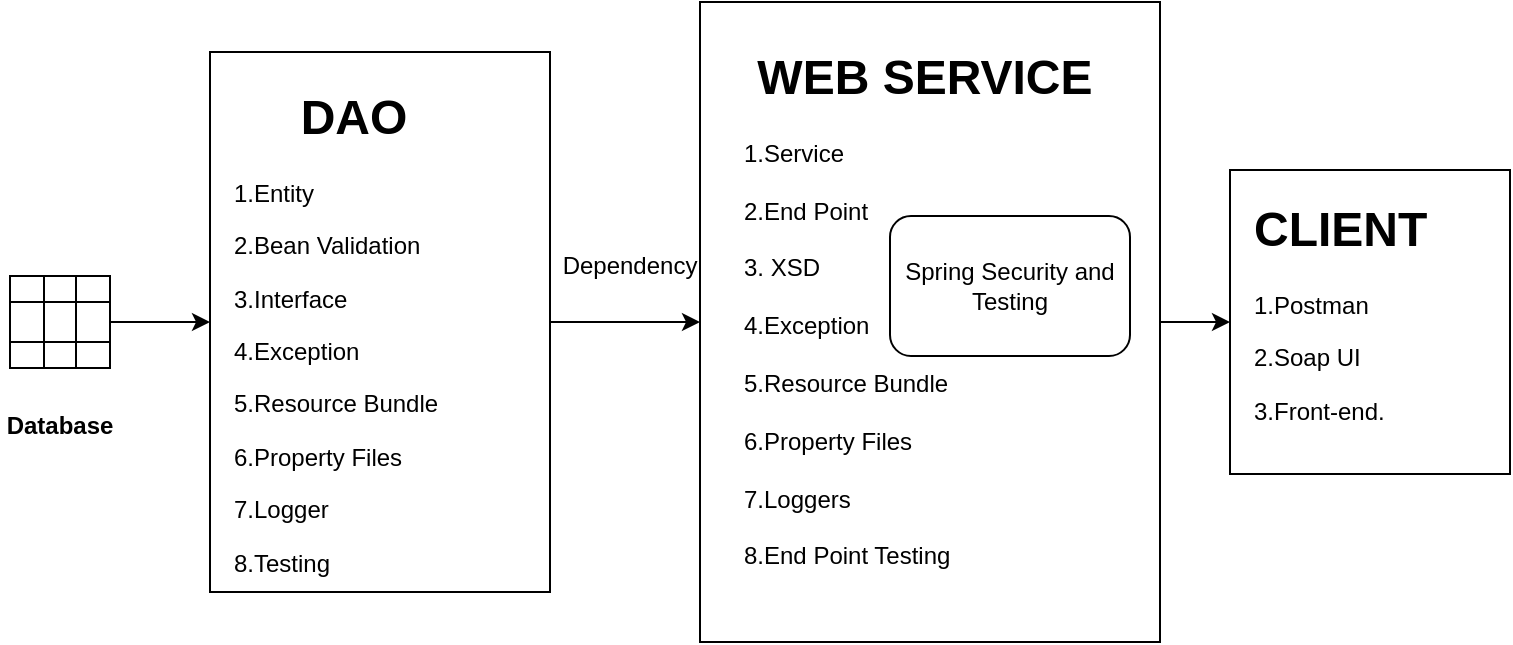 <mxfile version="24.2.2" type="device">
  <diagram name="Page-1" id="I3-BH7yZGHfOUA6jagyn">
    <mxGraphModel dx="1050" dy="557" grid="1" gridSize="10" guides="1" tooltips="1" connect="1" arrows="1" fold="1" page="1" pageScale="1" pageWidth="850" pageHeight="1100" math="0" shadow="0">
      <root>
        <mxCell id="0" />
        <mxCell id="1" parent="0" />
        <mxCell id="CsFe56MSUwyEUghTDQss-27" value="" style="edgeStyle=orthogonalEdgeStyle;rounded=0;orthogonalLoop=1;jettySize=auto;html=1;" edge="1" parent="1" source="CsFe56MSUwyEUghTDQss-1" target="CsFe56MSUwyEUghTDQss-15">
          <mxGeometry relative="1" as="geometry" />
        </mxCell>
        <mxCell id="CsFe56MSUwyEUghTDQss-1" value="" style="shape=table;startSize=0;container=1;collapsible=0;childLayout=tableLayout;fontSize=16;" vertex="1" parent="1">
          <mxGeometry x="80" y="230" width="50" height="46" as="geometry" />
        </mxCell>
        <mxCell id="CsFe56MSUwyEUghTDQss-2" value="" style="shape=tableRow;horizontal=0;startSize=0;swimlaneHead=0;swimlaneBody=0;strokeColor=inherit;top=0;left=0;bottom=0;right=0;collapsible=0;dropTarget=0;fillColor=none;points=[[0,0.5],[1,0.5]];portConstraint=eastwest;fontSize=16;" vertex="1" parent="CsFe56MSUwyEUghTDQss-1">
          <mxGeometry width="50" height="13" as="geometry" />
        </mxCell>
        <mxCell id="CsFe56MSUwyEUghTDQss-3" value="" style="shape=partialRectangle;html=1;whiteSpace=wrap;connectable=0;strokeColor=inherit;overflow=hidden;fillColor=none;top=0;left=0;bottom=0;right=0;pointerEvents=1;fontSize=16;" vertex="1" parent="CsFe56MSUwyEUghTDQss-2">
          <mxGeometry width="17" height="13" as="geometry">
            <mxRectangle width="17" height="13" as="alternateBounds" />
          </mxGeometry>
        </mxCell>
        <mxCell id="CsFe56MSUwyEUghTDQss-4" value="" style="shape=partialRectangle;html=1;whiteSpace=wrap;connectable=0;strokeColor=inherit;overflow=hidden;fillColor=none;top=0;left=0;bottom=0;right=0;pointerEvents=1;fontSize=16;" vertex="1" parent="CsFe56MSUwyEUghTDQss-2">
          <mxGeometry x="17" width="16" height="13" as="geometry">
            <mxRectangle width="16" height="13" as="alternateBounds" />
          </mxGeometry>
        </mxCell>
        <mxCell id="CsFe56MSUwyEUghTDQss-5" value="" style="shape=partialRectangle;html=1;whiteSpace=wrap;connectable=0;strokeColor=inherit;overflow=hidden;fillColor=none;top=0;left=0;bottom=0;right=0;pointerEvents=1;fontSize=16;" vertex="1" parent="CsFe56MSUwyEUghTDQss-2">
          <mxGeometry x="33" width="17" height="13" as="geometry">
            <mxRectangle width="17" height="13" as="alternateBounds" />
          </mxGeometry>
        </mxCell>
        <mxCell id="CsFe56MSUwyEUghTDQss-6" value="" style="shape=tableRow;horizontal=0;startSize=0;swimlaneHead=0;swimlaneBody=0;strokeColor=inherit;top=0;left=0;bottom=0;right=0;collapsible=0;dropTarget=0;fillColor=none;points=[[0,0.5],[1,0.5]];portConstraint=eastwest;fontSize=16;" vertex="1" parent="CsFe56MSUwyEUghTDQss-1">
          <mxGeometry y="13" width="50" height="20" as="geometry" />
        </mxCell>
        <mxCell id="CsFe56MSUwyEUghTDQss-7" value="" style="shape=partialRectangle;html=1;whiteSpace=wrap;connectable=0;strokeColor=inherit;overflow=hidden;fillColor=none;top=0;left=0;bottom=0;right=0;pointerEvents=1;fontSize=16;" vertex="1" parent="CsFe56MSUwyEUghTDQss-6">
          <mxGeometry width="17" height="20" as="geometry">
            <mxRectangle width="17" height="20" as="alternateBounds" />
          </mxGeometry>
        </mxCell>
        <mxCell id="CsFe56MSUwyEUghTDQss-8" value="" style="shape=partialRectangle;html=1;whiteSpace=wrap;connectable=0;strokeColor=inherit;overflow=hidden;fillColor=none;top=0;left=0;bottom=0;right=0;pointerEvents=1;fontSize=16;" vertex="1" parent="CsFe56MSUwyEUghTDQss-6">
          <mxGeometry x="17" width="16" height="20" as="geometry">
            <mxRectangle width="16" height="20" as="alternateBounds" />
          </mxGeometry>
        </mxCell>
        <mxCell id="CsFe56MSUwyEUghTDQss-9" value="" style="shape=partialRectangle;html=1;whiteSpace=wrap;connectable=0;strokeColor=inherit;overflow=hidden;fillColor=none;top=0;left=0;bottom=0;right=0;pointerEvents=1;fontSize=16;" vertex="1" parent="CsFe56MSUwyEUghTDQss-6">
          <mxGeometry x="33" width="17" height="20" as="geometry">
            <mxRectangle width="17" height="20" as="alternateBounds" />
          </mxGeometry>
        </mxCell>
        <mxCell id="CsFe56MSUwyEUghTDQss-10" value="" style="shape=tableRow;horizontal=0;startSize=0;swimlaneHead=0;swimlaneBody=0;strokeColor=inherit;top=0;left=0;bottom=0;right=0;collapsible=0;dropTarget=0;fillColor=none;points=[[0,0.5],[1,0.5]];portConstraint=eastwest;fontSize=16;" vertex="1" parent="CsFe56MSUwyEUghTDQss-1">
          <mxGeometry y="33" width="50" height="13" as="geometry" />
        </mxCell>
        <mxCell id="CsFe56MSUwyEUghTDQss-11" value="" style="shape=partialRectangle;html=1;whiteSpace=wrap;connectable=0;strokeColor=inherit;overflow=hidden;fillColor=none;top=0;left=0;bottom=0;right=0;pointerEvents=1;fontSize=16;" vertex="1" parent="CsFe56MSUwyEUghTDQss-10">
          <mxGeometry width="17" height="13" as="geometry">
            <mxRectangle width="17" height="13" as="alternateBounds" />
          </mxGeometry>
        </mxCell>
        <mxCell id="CsFe56MSUwyEUghTDQss-12" value="" style="shape=partialRectangle;html=1;whiteSpace=wrap;connectable=0;strokeColor=inherit;overflow=hidden;fillColor=none;top=0;left=0;bottom=0;right=0;pointerEvents=1;fontSize=16;" vertex="1" parent="CsFe56MSUwyEUghTDQss-10">
          <mxGeometry x="17" width="16" height="13" as="geometry">
            <mxRectangle width="16" height="13" as="alternateBounds" />
          </mxGeometry>
        </mxCell>
        <mxCell id="CsFe56MSUwyEUghTDQss-13" value="" style="shape=partialRectangle;html=1;whiteSpace=wrap;connectable=0;strokeColor=inherit;overflow=hidden;fillColor=none;top=0;left=0;bottom=0;right=0;pointerEvents=1;fontSize=16;" vertex="1" parent="CsFe56MSUwyEUghTDQss-10">
          <mxGeometry x="33" width="17" height="13" as="geometry">
            <mxRectangle width="17" height="13" as="alternateBounds" />
          </mxGeometry>
        </mxCell>
        <mxCell id="CsFe56MSUwyEUghTDQss-14" value="&lt;b&gt;Database&lt;/b&gt;" style="text;html=1;align=center;verticalAlign=middle;whiteSpace=wrap;rounded=0;" vertex="1" parent="1">
          <mxGeometry x="75" y="290" width="60" height="30" as="geometry" />
        </mxCell>
        <mxCell id="CsFe56MSUwyEUghTDQss-24" value="" style="edgeStyle=orthogonalEdgeStyle;rounded=0;orthogonalLoop=1;jettySize=auto;html=1;" edge="1" parent="1" source="CsFe56MSUwyEUghTDQss-15" target="CsFe56MSUwyEUghTDQss-19">
          <mxGeometry relative="1" as="geometry" />
        </mxCell>
        <mxCell id="CsFe56MSUwyEUghTDQss-15" value="" style="rounded=0;whiteSpace=wrap;html=1;" vertex="1" parent="1">
          <mxGeometry x="180" y="118" width="170" height="270" as="geometry" />
        </mxCell>
        <mxCell id="CsFe56MSUwyEUghTDQss-16" value="&lt;h1 style=&quot;margin-top: 0px;&quot;&gt;&amp;nbsp; &amp;nbsp; &amp;nbsp;DAO&lt;/h1&gt;&lt;p&gt;1.Entity&lt;/p&gt;&lt;p&gt;2.Bean Validation&lt;/p&gt;&lt;p&gt;3.Interface&lt;/p&gt;&lt;p&gt;4.Exception&lt;/p&gt;&lt;p&gt;5.Resource Bundle&lt;/p&gt;&lt;p&gt;6.Property Files&lt;/p&gt;&lt;p&gt;7.Logger&lt;/p&gt;&lt;p&gt;8.Testing&lt;/p&gt;" style="text;html=1;whiteSpace=wrap;overflow=hidden;rounded=0;" vertex="1" parent="1">
          <mxGeometry x="190" y="130" width="150" height="249.75" as="geometry" />
        </mxCell>
        <mxCell id="CsFe56MSUwyEUghTDQss-34" value="" style="edgeStyle=orthogonalEdgeStyle;rounded=0;orthogonalLoop=1;jettySize=auto;html=1;" edge="1" parent="1" source="CsFe56MSUwyEUghTDQss-19" target="CsFe56MSUwyEUghTDQss-30">
          <mxGeometry relative="1" as="geometry" />
        </mxCell>
        <mxCell id="CsFe56MSUwyEUghTDQss-19" value="" style="rounded=0;whiteSpace=wrap;html=1;" vertex="1" parent="1">
          <mxGeometry x="425" y="93" width="230" height="320" as="geometry" />
        </mxCell>
        <mxCell id="CsFe56MSUwyEUghTDQss-20" value="&lt;h1 style=&quot;margin-top: 0px;&quot;&gt;&amp;nbsp;WEB SERVICE&lt;/h1&gt;&lt;div&gt;1.Service&lt;/div&gt;&lt;div&gt;&lt;br&gt;&lt;/div&gt;&lt;div&gt;2.End Point&lt;/div&gt;&lt;div&gt;&lt;br&gt;&lt;/div&gt;&lt;div&gt;3. XSD&lt;/div&gt;&lt;div&gt;&lt;br&gt;&lt;/div&gt;&lt;div&gt;4.Exception&lt;/div&gt;&lt;div&gt;&lt;br&gt;&lt;/div&gt;&lt;div&gt;5.Resource Bundle&lt;/div&gt;&lt;div&gt;&lt;br&gt;&lt;/div&gt;&lt;div&gt;6.Property Files&lt;/div&gt;&lt;div&gt;&lt;br&gt;&lt;/div&gt;&lt;div&gt;7.Loggers&lt;/div&gt;&lt;div&gt;&lt;br&gt;&lt;/div&gt;&lt;div&gt;8.End Point Testing&lt;/div&gt;" style="text;html=1;whiteSpace=wrap;overflow=hidden;rounded=0;" vertex="1" parent="1">
          <mxGeometry x="445" y="109.75" width="185" height="270" as="geometry" />
        </mxCell>
        <mxCell id="CsFe56MSUwyEUghTDQss-22" value="Spring Security and Testing" style="rounded=1;whiteSpace=wrap;html=1;" vertex="1" parent="1">
          <mxGeometry x="520" y="200" width="120" height="70" as="geometry" />
        </mxCell>
        <mxCell id="CsFe56MSUwyEUghTDQss-29" value="Dependency" style="text;html=1;align=center;verticalAlign=middle;whiteSpace=wrap;rounded=0;" vertex="1" parent="1">
          <mxGeometry x="360" y="210" width="60" height="30" as="geometry" />
        </mxCell>
        <mxCell id="CsFe56MSUwyEUghTDQss-30" value="" style="rounded=0;whiteSpace=wrap;html=1;" vertex="1" parent="1">
          <mxGeometry x="690" y="177" width="140" height="152" as="geometry" />
        </mxCell>
        <mxCell id="CsFe56MSUwyEUghTDQss-31" value="&lt;h1 style=&quot;margin-top: 0px;&quot;&gt;CLIENT&lt;/h1&gt;&lt;p&gt;1.Postman&lt;/p&gt;&lt;p&gt;2.Soap UI&lt;/p&gt;&lt;p&gt;&lt;span style=&quot;background-color: initial;&quot;&gt;3.Front-end.&lt;/span&gt;&lt;/p&gt;" style="text;html=1;whiteSpace=wrap;overflow=hidden;rounded=0;" vertex="1" parent="1">
          <mxGeometry x="700" y="186.32" width="120" height="137.12" as="geometry" />
        </mxCell>
      </root>
    </mxGraphModel>
  </diagram>
</mxfile>
